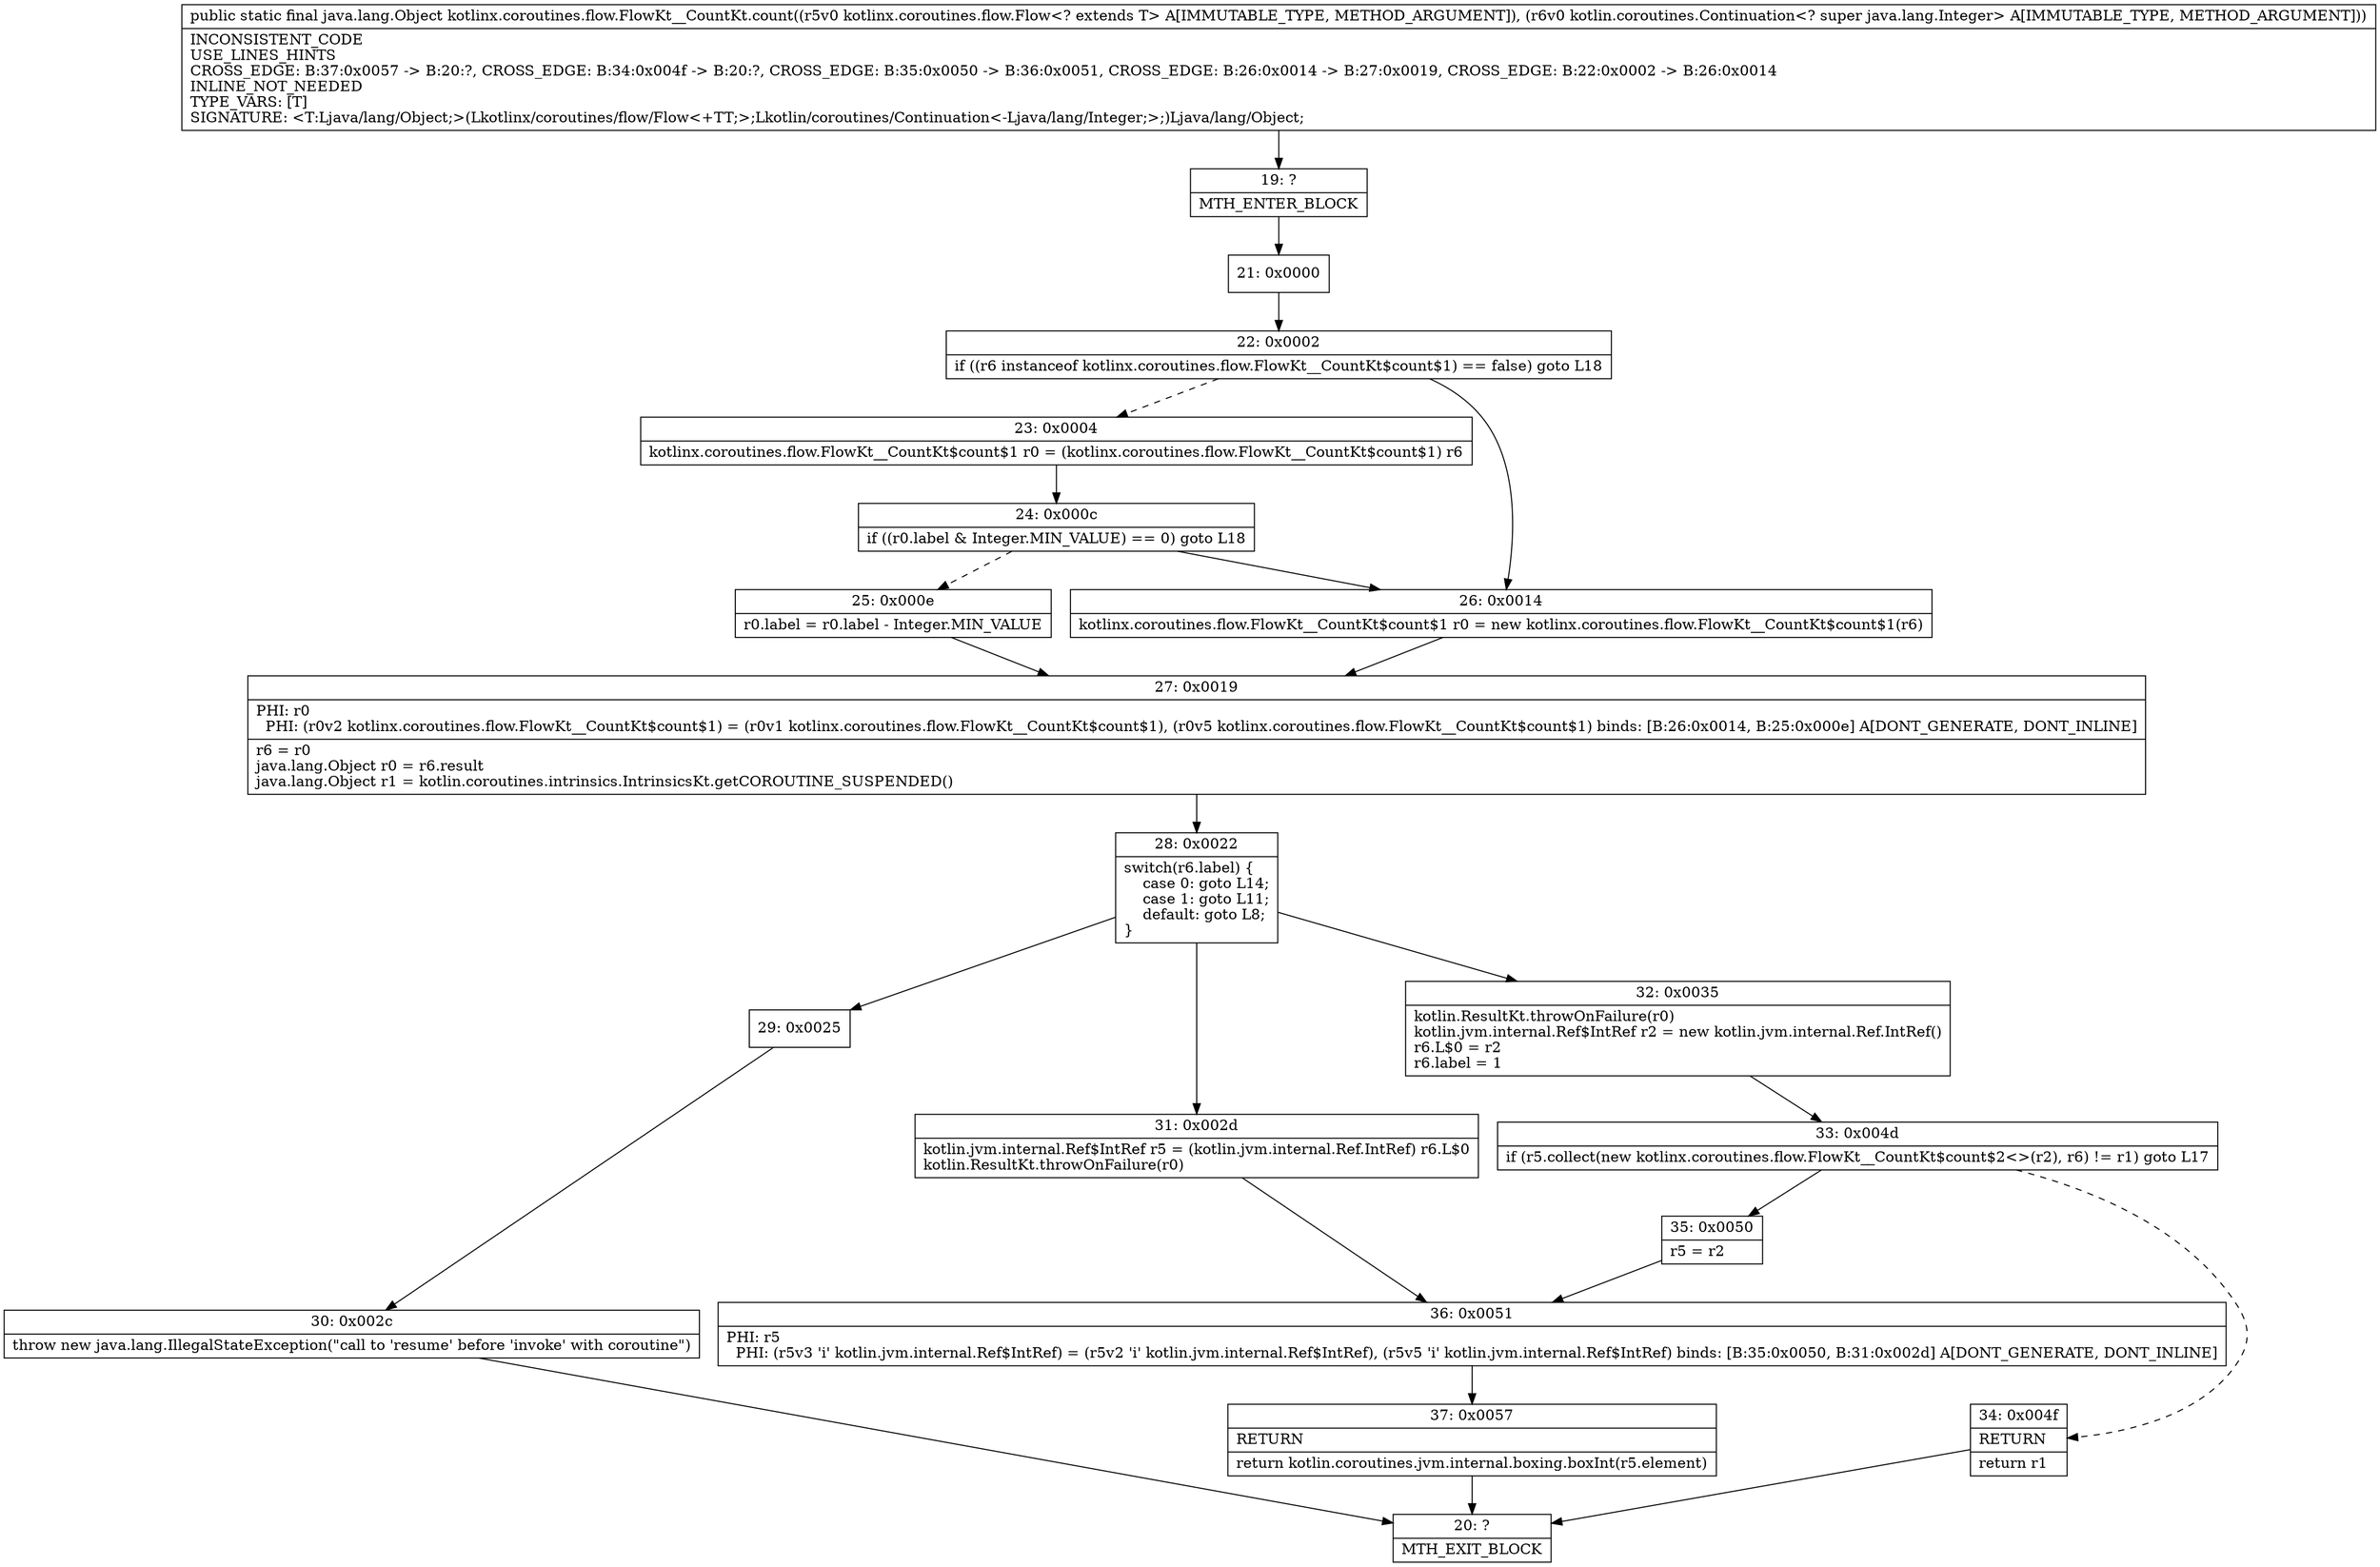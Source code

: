 digraph "CFG forkotlinx.coroutines.flow.FlowKt__CountKt.count(Lkotlinx\/coroutines\/flow\/Flow;Lkotlin\/coroutines\/Continuation;)Ljava\/lang\/Object;" {
Node_19 [shape=record,label="{19\:\ ?|MTH_ENTER_BLOCK\l}"];
Node_21 [shape=record,label="{21\:\ 0x0000}"];
Node_22 [shape=record,label="{22\:\ 0x0002|if ((r6 instanceof kotlinx.coroutines.flow.FlowKt__CountKt$count$1) == false) goto L18\l}"];
Node_23 [shape=record,label="{23\:\ 0x0004|kotlinx.coroutines.flow.FlowKt__CountKt$count$1 r0 = (kotlinx.coroutines.flow.FlowKt__CountKt$count$1) r6\l}"];
Node_24 [shape=record,label="{24\:\ 0x000c|if ((r0.label & Integer.MIN_VALUE) == 0) goto L18\l}"];
Node_25 [shape=record,label="{25\:\ 0x000e|r0.label = r0.label \- Integer.MIN_VALUE\l}"];
Node_27 [shape=record,label="{27\:\ 0x0019|PHI: r0 \l  PHI: (r0v2 kotlinx.coroutines.flow.FlowKt__CountKt$count$1) = (r0v1 kotlinx.coroutines.flow.FlowKt__CountKt$count$1), (r0v5 kotlinx.coroutines.flow.FlowKt__CountKt$count$1) binds: [B:26:0x0014, B:25:0x000e] A[DONT_GENERATE, DONT_INLINE]\l|r6 = r0\ljava.lang.Object r0 = r6.result\ljava.lang.Object r1 = kotlin.coroutines.intrinsics.IntrinsicsKt.getCOROUTINE_SUSPENDED()\l}"];
Node_28 [shape=record,label="{28\:\ 0x0022|switch(r6.label) \{\l    case 0: goto L14;\l    case 1: goto L11;\l    default: goto L8;\l\}\l}"];
Node_29 [shape=record,label="{29\:\ 0x0025}"];
Node_30 [shape=record,label="{30\:\ 0x002c|throw new java.lang.IllegalStateException(\"call to 'resume' before 'invoke' with coroutine\")\l}"];
Node_20 [shape=record,label="{20\:\ ?|MTH_EXIT_BLOCK\l}"];
Node_31 [shape=record,label="{31\:\ 0x002d|kotlin.jvm.internal.Ref$IntRef r5 = (kotlin.jvm.internal.Ref.IntRef) r6.L$0\lkotlin.ResultKt.throwOnFailure(r0)\l}"];
Node_36 [shape=record,label="{36\:\ 0x0051|PHI: r5 \l  PHI: (r5v3 'i' kotlin.jvm.internal.Ref$IntRef) = (r5v2 'i' kotlin.jvm.internal.Ref$IntRef), (r5v5 'i' kotlin.jvm.internal.Ref$IntRef) binds: [B:35:0x0050, B:31:0x002d] A[DONT_GENERATE, DONT_INLINE]\l}"];
Node_37 [shape=record,label="{37\:\ 0x0057|RETURN\l|return kotlin.coroutines.jvm.internal.boxing.boxInt(r5.element)\l}"];
Node_32 [shape=record,label="{32\:\ 0x0035|kotlin.ResultKt.throwOnFailure(r0)\lkotlin.jvm.internal.Ref$IntRef r2 = new kotlin.jvm.internal.Ref.IntRef()\lr6.L$0 = r2\lr6.label = 1\l}"];
Node_33 [shape=record,label="{33\:\ 0x004d|if (r5.collect(new kotlinx.coroutines.flow.FlowKt__CountKt$count$2\<\>(r2), r6) != r1) goto L17\l}"];
Node_34 [shape=record,label="{34\:\ 0x004f|RETURN\l|return r1\l}"];
Node_35 [shape=record,label="{35\:\ 0x0050|r5 = r2\l}"];
Node_26 [shape=record,label="{26\:\ 0x0014|kotlinx.coroutines.flow.FlowKt__CountKt$count$1 r0 = new kotlinx.coroutines.flow.FlowKt__CountKt$count$1(r6)\l}"];
MethodNode[shape=record,label="{public static final java.lang.Object kotlinx.coroutines.flow.FlowKt__CountKt.count((r5v0 kotlinx.coroutines.flow.Flow\<? extends T\> A[IMMUTABLE_TYPE, METHOD_ARGUMENT]), (r6v0 kotlin.coroutines.Continuation\<? super java.lang.Integer\> A[IMMUTABLE_TYPE, METHOD_ARGUMENT]))  | INCONSISTENT_CODE\lUSE_LINES_HINTS\lCROSS_EDGE: B:37:0x0057 \-\> B:20:?, CROSS_EDGE: B:34:0x004f \-\> B:20:?, CROSS_EDGE: B:35:0x0050 \-\> B:36:0x0051, CROSS_EDGE: B:26:0x0014 \-\> B:27:0x0019, CROSS_EDGE: B:22:0x0002 \-\> B:26:0x0014\lINLINE_NOT_NEEDED\lTYPE_VARS: [T]\lSIGNATURE: \<T:Ljava\/lang\/Object;\>(Lkotlinx\/coroutines\/flow\/Flow\<+TT;\>;Lkotlin\/coroutines\/Continuation\<\-Ljava\/lang\/Integer;\>;)Ljava\/lang\/Object;\l}"];
MethodNode -> Node_19;Node_19 -> Node_21;
Node_21 -> Node_22;
Node_22 -> Node_23[style=dashed];
Node_22 -> Node_26;
Node_23 -> Node_24;
Node_24 -> Node_25[style=dashed];
Node_24 -> Node_26;
Node_25 -> Node_27;
Node_27 -> Node_28;
Node_28 -> Node_29;
Node_28 -> Node_31;
Node_28 -> Node_32;
Node_29 -> Node_30;
Node_30 -> Node_20;
Node_31 -> Node_36;
Node_36 -> Node_37;
Node_37 -> Node_20;
Node_32 -> Node_33;
Node_33 -> Node_34[style=dashed];
Node_33 -> Node_35;
Node_34 -> Node_20;
Node_35 -> Node_36;
Node_26 -> Node_27;
}

